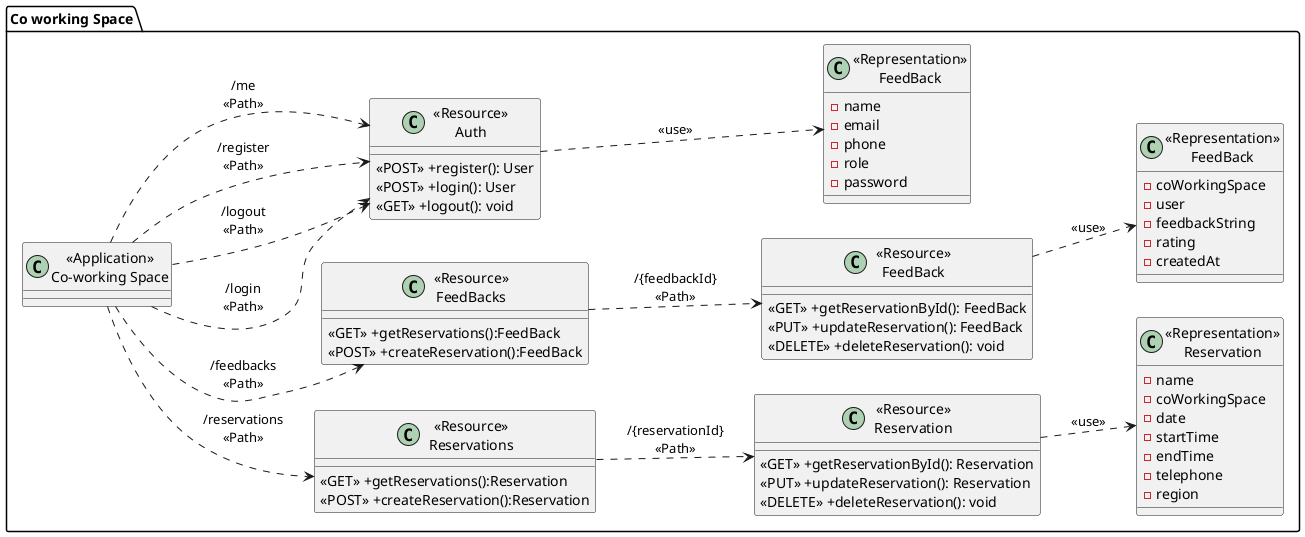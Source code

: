 @startuml Co-working Class Diagram
left to right direction
package "Co working Space"{
    class "<<Application>>\nCo-working Space" as CoWorkingService{}

    class "<<Resource>>\nReservations" as ResourceReservations{
        <<GET>> +getReservations():Reservation
        <<POST>> +createReservation():Reservation
    }

    class "<<Resource>>\nReservation" as ResourceReservation {
        <<GET>> +getReservationById(): Reservation
        <<PUT>> +updateReservation(): Reservation
        <<DELETE>> +deleteReservation(): void
    }

    class "<<Representation>>\nReservation" as RepresentationReservation {
        -name
        -coWorkingSpace
        -date
        -startTime
        -endTime
        -telephone
        -region
    }

    class "<<Resource>>\nFeedBacks" as ResourceFeedBacks{
        <<GET>> +getReservations():FeedBack
        <<POST>> +createReservation():FeedBack
    }

    class "<<Resource>>\nFeedBack" as ResourceFeedBack {
        <<GET>> +getReservationById(): FeedBack
        <<PUT>> +updateReservation(): FeedBack
        <<DELETE>> +deleteReservation(): void
    }

    class "<<Representation>>\nFeedBack" as RepresentationFeedBack {
        -coWorkingSpace
        -user
        -feedbackString
        -rating
        -createdAt
    }

    class "<<Resource>>\nAuth" as ResourceAuth {
        <<POST>> +register(): User
        <<POST>> +login(): User
        <<GET>> +logout(): void
    }

    class "<<Representation>>\nFeedBack" as RepresentationAuth {
        -name
        -email
        -phone
        -role
        -password
    }

}

CoWorkingService ..> ResourceReservations:"/reservations\n<<Path>>"
ResourceReservations ..> ResourceReservation: "/{reservationId}\n<<Path>>"
ResourceReservation ..> RepresentationReservation: "<<use>>"

CoWorkingService ..> ResourceFeedBacks:"/feedbacks\n<<Path>>"
ResourceFeedBacks ..> ResourceFeedBack: "/{feedbackId}\n<<Path>>"
ResourceFeedBack ..> RepresentationFeedBack: "<<use>>"

CoWorkingService ..> ResourceAuth:"/login\n<<Path>>"
CoWorkingService ..> ResourceAuth:"/logout\n<<Path>>"
CoWorkingService ..> ResourceAuth:"/register\n<<Path>>"
CoWorkingService ..> ResourceAuth:"/me\n<<Path>>"
ResourceAuth ..> RepresentationAuth: "<<use>>"

@enduml